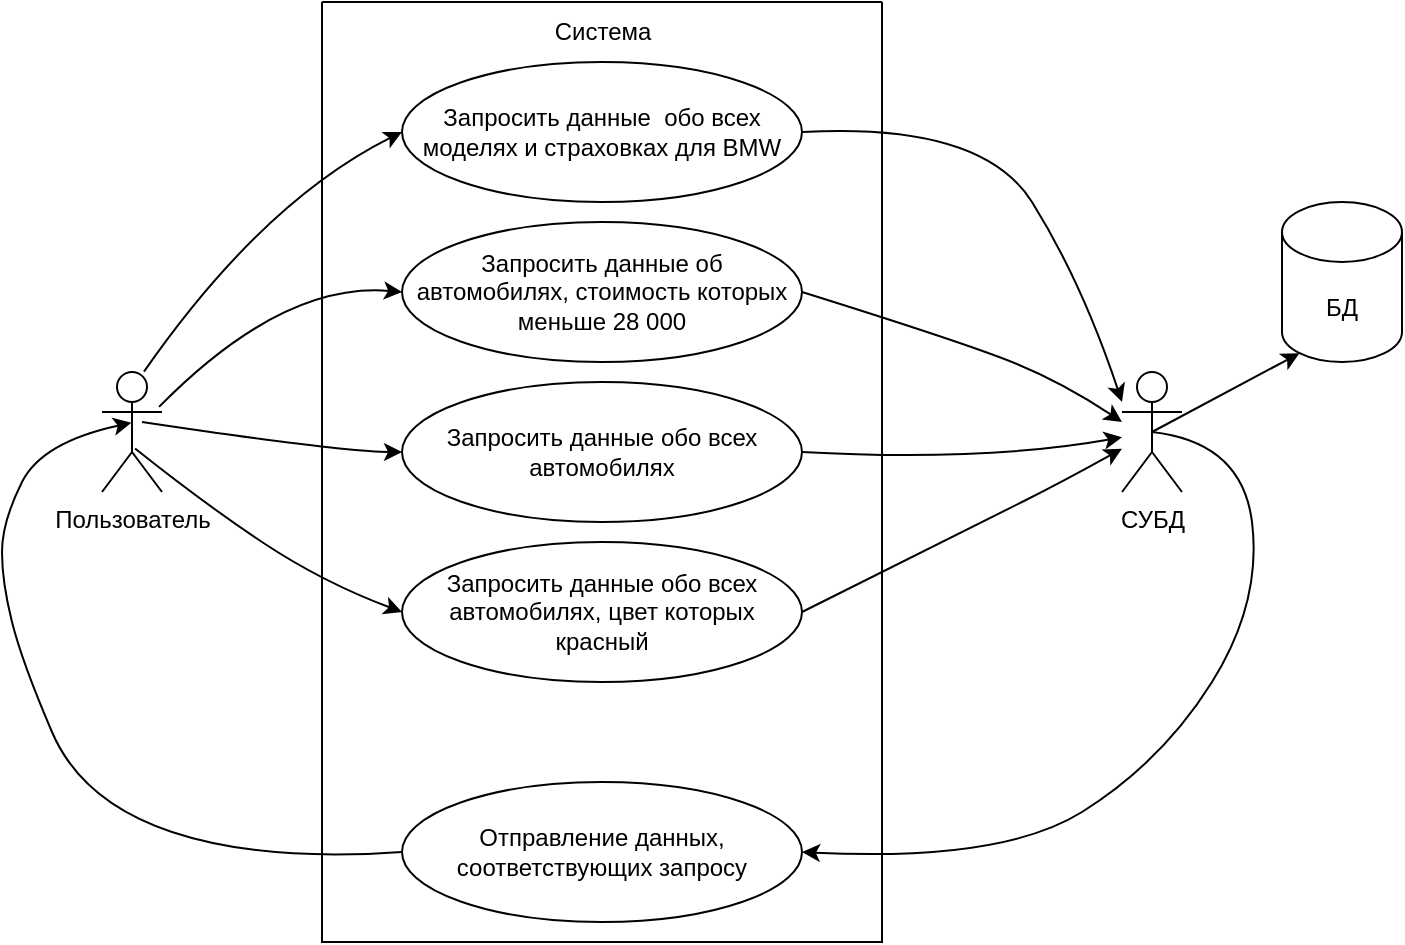 <mxfile version="24.2.3" type="device">
  <diagram name="Страница — 1" id="1nX4N4UrTtnZn7fp1Dqd">
    <mxGraphModel dx="1179" dy="679" grid="1" gridSize="10" guides="1" tooltips="1" connect="1" arrows="1" fold="1" page="1" pageScale="1" pageWidth="827" pageHeight="1169" math="0" shadow="0">
      <root>
        <mxCell id="0" />
        <mxCell id="1" parent="0" />
        <mxCell id="JOPAqsW8sFhkyMsn24g5-1" value="" style="swimlane;startSize=0;" parent="1" vertex="1">
          <mxGeometry x="240" y="250" width="280" height="470" as="geometry">
            <mxRectangle x="240" y="250" width="50" height="40" as="alternateBounds" />
          </mxGeometry>
        </mxCell>
        <mxCell id="JOPAqsW8sFhkyMsn24g5-3" value="Запросить данные&amp;nbsp; обо всех моделях и страховках для BMW" style="ellipse;whiteSpace=wrap;html=1;" parent="JOPAqsW8sFhkyMsn24g5-1" vertex="1">
          <mxGeometry x="40" y="30" width="200" height="70" as="geometry" />
        </mxCell>
        <mxCell id="JOPAqsW8sFhkyMsn24g5-4" value="Запросить данные об автомобилях, стоимость которых меньше 28 000" style="ellipse;whiteSpace=wrap;html=1;" parent="JOPAqsW8sFhkyMsn24g5-1" vertex="1">
          <mxGeometry x="40" y="110" width="200" height="70" as="geometry" />
        </mxCell>
        <mxCell id="JOPAqsW8sFhkyMsn24g5-5" value="Запросить данные обо всех автомобилях" style="ellipse;whiteSpace=wrap;html=1;" parent="JOPAqsW8sFhkyMsn24g5-1" vertex="1">
          <mxGeometry x="40" y="190" width="200" height="70" as="geometry" />
        </mxCell>
        <mxCell id="JOPAqsW8sFhkyMsn24g5-6" value="Запросить данные обо всех автомобилях, цвет которых красный" style="ellipse;whiteSpace=wrap;html=1;" parent="JOPAqsW8sFhkyMsn24g5-1" vertex="1">
          <mxGeometry x="40" y="270" width="200" height="70" as="geometry" />
        </mxCell>
        <mxCell id="JOPAqsW8sFhkyMsn24g5-27" value="Система" style="text;html=1;align=center;verticalAlign=middle;resizable=0;points=[];autosize=1;strokeColor=none;fillColor=none;" parent="JOPAqsW8sFhkyMsn24g5-1" vertex="1">
          <mxGeometry x="105" width="70" height="30" as="geometry" />
        </mxCell>
        <mxCell id="JOPAqsW8sFhkyMsn24g5-36" value="Отправление данных, соответствующих запросу" style="ellipse;whiteSpace=wrap;html=1;" parent="JOPAqsW8sFhkyMsn24g5-1" vertex="1">
          <mxGeometry x="40" y="390" width="200" height="70" as="geometry" />
        </mxCell>
        <mxCell id="JOPAqsW8sFhkyMsn24g5-7" value="Пользователь" style="shape=umlActor;verticalLabelPosition=bottom;verticalAlign=top;html=1;" parent="1" vertex="1">
          <mxGeometry x="130" y="435" width="30" height="60" as="geometry" />
        </mxCell>
        <mxCell id="JOPAqsW8sFhkyMsn24g5-15" value="СУБД" style="shape=umlActor;verticalLabelPosition=bottom;verticalAlign=top;html=1;" parent="1" vertex="1">
          <mxGeometry x="640" y="435" width="30" height="60" as="geometry" />
        </mxCell>
        <mxCell id="JOPAqsW8sFhkyMsn24g5-17" value="" style="curved=1;endArrow=classic;html=1;rounded=0;exitX=0.7;exitY=-0.003;exitDx=0;exitDy=0;exitPerimeter=0;entryX=0;entryY=0.5;entryDx=0;entryDy=0;" parent="1" source="JOPAqsW8sFhkyMsn24g5-7" target="JOPAqsW8sFhkyMsn24g5-3" edge="1">
          <mxGeometry width="50" height="50" relative="1" as="geometry">
            <mxPoint x="160" y="440" as="sourcePoint" />
            <mxPoint x="355" y="280" as="targetPoint" />
            <Array as="points">
              <mxPoint x="210" y="350" />
            </Array>
          </mxGeometry>
        </mxCell>
        <mxCell id="JOPAqsW8sFhkyMsn24g5-18" value="" style="curved=1;endArrow=classic;html=1;rounded=0;exitX=0.951;exitY=0.291;exitDx=0;exitDy=0;exitPerimeter=0;entryX=0;entryY=0.5;entryDx=0;entryDy=0;" parent="1" source="JOPAqsW8sFhkyMsn24g5-7" target="JOPAqsW8sFhkyMsn24g5-4" edge="1">
          <mxGeometry width="50" height="50" relative="1" as="geometry">
            <mxPoint x="167.5" y="468" as="sourcePoint" />
            <mxPoint x="330" y="415" as="targetPoint" />
            <Array as="points">
              <mxPoint x="220" y="390" />
            </Array>
          </mxGeometry>
        </mxCell>
        <mxCell id="JOPAqsW8sFhkyMsn24g5-19" value="" style="curved=1;endArrow=classic;html=1;rounded=0;entryX=0;entryY=0.5;entryDx=0;entryDy=0;exitX=0.667;exitY=0.417;exitDx=0;exitDy=0;exitPerimeter=0;" parent="1" source="JOPAqsW8sFhkyMsn24g5-7" target="JOPAqsW8sFhkyMsn24g5-5" edge="1">
          <mxGeometry width="50" height="50" relative="1" as="geometry">
            <mxPoint x="180" y="480" as="sourcePoint" />
            <mxPoint x="345" y="517" as="targetPoint" />
            <Array as="points">
              <mxPoint x="250" y="475" />
            </Array>
          </mxGeometry>
        </mxCell>
        <mxCell id="JOPAqsW8sFhkyMsn24g5-20" value="" style="curved=1;endArrow=classic;html=1;rounded=0;exitX=0.551;exitY=0.638;exitDx=0;exitDy=0;exitPerimeter=0;entryX=0;entryY=0.5;entryDx=0;entryDy=0;" parent="1" source="JOPAqsW8sFhkyMsn24g5-7" target="JOPAqsW8sFhkyMsn24g5-6" edge="1">
          <mxGeometry width="50" height="50" relative="1" as="geometry">
            <mxPoint x="162.5" y="480" as="sourcePoint" />
            <mxPoint x="330" y="620" as="targetPoint" />
            <Array as="points">
              <mxPoint x="180" y="500" />
              <mxPoint x="240" y="540" />
            </Array>
          </mxGeometry>
        </mxCell>
        <mxCell id="JOPAqsW8sFhkyMsn24g5-21" value="" style="curved=1;endArrow=classic;html=1;rounded=0;exitX=1;exitY=0.5;exitDx=0;exitDy=0;" parent="1" source="JOPAqsW8sFhkyMsn24g5-3" edge="1">
          <mxGeometry width="50" height="50" relative="1" as="geometry">
            <mxPoint x="500" y="320" as="sourcePoint" />
            <mxPoint x="640" y="450" as="targetPoint" />
            <Array as="points">
              <mxPoint x="570" y="310" />
              <mxPoint x="620" y="390" />
            </Array>
          </mxGeometry>
        </mxCell>
        <mxCell id="JOPAqsW8sFhkyMsn24g5-22" value="" style="curved=1;endArrow=classic;html=1;rounded=0;exitX=1;exitY=0.5;exitDx=0;exitDy=0;" parent="1" source="JOPAqsW8sFhkyMsn24g5-4" edge="1">
          <mxGeometry width="50" height="50" relative="1" as="geometry">
            <mxPoint x="510" y="450" as="sourcePoint" />
            <mxPoint x="640" y="460" as="targetPoint" />
            <Array as="points">
              <mxPoint x="560" y="420" />
              <mxPoint x="610" y="440" />
            </Array>
          </mxGeometry>
        </mxCell>
        <mxCell id="JOPAqsW8sFhkyMsn24g5-23" value="" style="curved=1;endArrow=classic;html=1;rounded=0;exitX=1;exitY=0.5;exitDx=0;exitDy=0;" parent="1" source="JOPAqsW8sFhkyMsn24g5-5" target="JOPAqsW8sFhkyMsn24g5-15" edge="1">
          <mxGeometry width="50" height="50" relative="1" as="geometry">
            <mxPoint x="495" y="512" as="sourcePoint" />
            <mxPoint x="670" y="470" as="targetPoint" />
            <Array as="points">
              <mxPoint x="570" y="480" />
            </Array>
          </mxGeometry>
        </mxCell>
        <mxCell id="JOPAqsW8sFhkyMsn24g5-24" value="" style="curved=1;endArrow=classic;html=1;rounded=0;exitX=1;exitY=0.5;exitDx=0;exitDy=0;" parent="1" source="JOPAqsW8sFhkyMsn24g5-6" edge="1" target="JOPAqsW8sFhkyMsn24g5-15">
          <mxGeometry width="50" height="50" relative="1" as="geometry">
            <mxPoint x="512" y="620" as="sourcePoint" />
            <mxPoint x="650" y="520" as="targetPoint" />
            <Array as="points">
              <mxPoint x="570" y="510" />
              <mxPoint x="610" y="490" />
            </Array>
          </mxGeometry>
        </mxCell>
        <mxCell id="JOPAqsW8sFhkyMsn24g5-25" value="" style="endArrow=classic;html=1;rounded=0;exitX=0.5;exitY=0.5;exitDx=0;exitDy=0;exitPerimeter=0;entryX=0.145;entryY=1;entryDx=0;entryDy=-4.35;entryPerimeter=0;" parent="1" source="JOPAqsW8sFhkyMsn24g5-15" edge="1" target="JOPAqsW8sFhkyMsn24g5-26">
          <mxGeometry width="50" height="50" relative="1" as="geometry">
            <mxPoint x="690" y="464.33" as="sourcePoint" />
            <mxPoint x="750" y="465" as="targetPoint" />
          </mxGeometry>
        </mxCell>
        <mxCell id="JOPAqsW8sFhkyMsn24g5-26" value="БД" style="shape=cylinder3;whiteSpace=wrap;html=1;boundedLbl=1;backgroundOutline=1;size=15;" parent="1" vertex="1">
          <mxGeometry x="720" y="350" width="60" height="80" as="geometry" />
        </mxCell>
        <mxCell id="JOPAqsW8sFhkyMsn24g5-37" value="" style="curved=1;endArrow=classic;html=1;rounded=0;entryX=1;entryY=0.5;entryDx=0;entryDy=0;exitX=0.5;exitY=0.5;exitDx=0;exitDy=0;exitPerimeter=0;" parent="1" source="JOPAqsW8sFhkyMsn24g5-15" target="JOPAqsW8sFhkyMsn24g5-36" edge="1">
          <mxGeometry width="50" height="50" relative="1" as="geometry">
            <mxPoint x="655" y="470" as="sourcePoint" />
            <mxPoint x="450" y="800" as="targetPoint" />
            <Array as="points">
              <mxPoint x="700" y="470" />
              <mxPoint x="710" y="550" />
              <mxPoint x="660" y="630" />
              <mxPoint x="580" y="680" />
            </Array>
          </mxGeometry>
        </mxCell>
        <mxCell id="JOPAqsW8sFhkyMsn24g5-38" value="" style="curved=1;endArrow=classic;html=1;rounded=0;exitX=0;exitY=0.5;exitDx=0;exitDy=0;entryX=0.489;entryY=0.423;entryDx=0;entryDy=0;entryPerimeter=0;" parent="1" source="JOPAqsW8sFhkyMsn24g5-36" target="JOPAqsW8sFhkyMsn24g5-7" edge="1">
          <mxGeometry width="50" height="50" relative="1" as="geometry">
            <mxPoint x="315" y="720" as="sourcePoint" />
            <mxPoint x="140" y="465" as="targetPoint" />
            <Array as="points">
              <mxPoint x="210" y="680" />
              <mxPoint x="120" y="650" />
              <mxPoint x="90" y="580" />
              <mxPoint x="80" y="540" />
              <mxPoint x="80" y="510" />
              <mxPoint x="100" y="470" />
            </Array>
          </mxGeometry>
        </mxCell>
      </root>
    </mxGraphModel>
  </diagram>
</mxfile>
